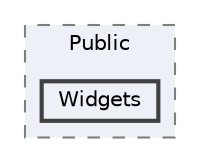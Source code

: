 digraph "D:/Projects/ProjectAMS/Plugins/AdvancedMenuSystem/Source/AdvancedMenuSystem/Public/Widgets"
{
 // LATEX_PDF_SIZE
  bgcolor="transparent";
  edge [fontname=Helvetica,fontsize=10,labelfontname=Helvetica,labelfontsize=10];
  node [fontname=Helvetica,fontsize=10,shape=box,height=0.2,width=0.4];
  compound=true
  subgraph clusterdir_6994bde82a76324c2b6b8d18b9e86278 {
    graph [ bgcolor="#edf0f7", pencolor="grey50", label="Public", fontname=Helvetica,fontsize=10 style="filled,dashed", URL="dir_6994bde82a76324c2b6b8d18b9e86278.html",tooltip=""]
  dir_8ce30af894bc076a5fc72f8eabd9279e [label="Widgets", fillcolor="#edf0f7", color="grey25", style="filled,bold", URL="dir_8ce30af894bc076a5fc72f8eabd9279e.html",tooltip=""];
  }
}
